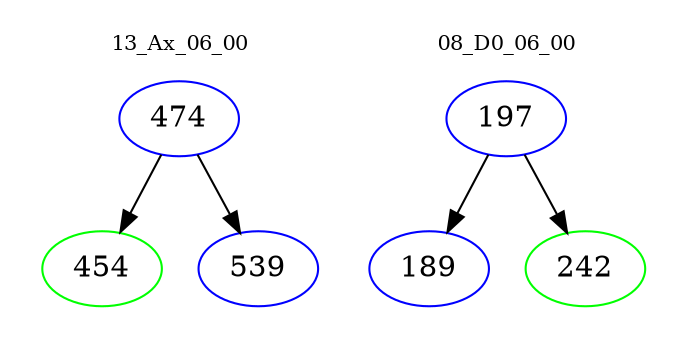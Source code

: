 digraph{
subgraph cluster_0 {
color = white
label = "13_Ax_06_00";
fontsize=10;
T0_474 [label="474", color="blue"]
T0_474 -> T0_454 [color="black"]
T0_454 [label="454", color="green"]
T0_474 -> T0_539 [color="black"]
T0_539 [label="539", color="blue"]
}
subgraph cluster_1 {
color = white
label = "08_D0_06_00";
fontsize=10;
T1_197 [label="197", color="blue"]
T1_197 -> T1_189 [color="black"]
T1_189 [label="189", color="blue"]
T1_197 -> T1_242 [color="black"]
T1_242 [label="242", color="green"]
}
}
